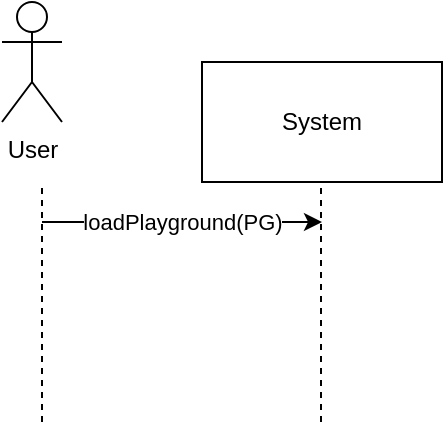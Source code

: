 <mxfile version="12.3.7" type="device" pages="1"><diagram id="zGM0hUu5prnDNBpiCQfO" name="Page-1"><mxGraphModel dx="941" dy="549" grid="1" gridSize="10" guides="1" tooltips="1" connect="1" arrows="1" fold="1" page="1" pageScale="1" pageWidth="1169" pageHeight="827" math="0" shadow="0"><root><mxCell id="0"/><mxCell id="1" parent="0"/><mxCell id="BY20jukBpnCeSdkXzfMv-1" value="System" style="rounded=0;whiteSpace=wrap;html=1;" vertex="1" parent="1"><mxGeometry x="280" y="100" width="120" height="60" as="geometry"/></mxCell><mxCell id="BY20jukBpnCeSdkXzfMv-2" value="User" style="shape=umlActor;verticalLabelPosition=bottom;labelBackgroundColor=#ffffff;verticalAlign=top;html=1;outlineConnect=0;" vertex="1" parent="1"><mxGeometry x="180" y="70" width="30" height="60" as="geometry"/></mxCell><mxCell id="BY20jukBpnCeSdkXzfMv-3" value="" style="endArrow=none;dashed=1;html=1;" edge="1" parent="1"><mxGeometry width="50" height="50" relative="1" as="geometry"><mxPoint x="200" y="280" as="sourcePoint"/><mxPoint x="200" y="160" as="targetPoint"/></mxGeometry></mxCell><mxCell id="BY20jukBpnCeSdkXzfMv-4" value="" style="endArrow=none;dashed=1;html=1;" edge="1" parent="1"><mxGeometry width="50" height="50" relative="1" as="geometry"><mxPoint x="339.5" y="280" as="sourcePoint"/><mxPoint x="339.5" y="160" as="targetPoint"/></mxGeometry></mxCell><mxCell id="BY20jukBpnCeSdkXzfMv-5" value="loadPlayground(PG)" style="endArrow=classic;html=1;" edge="1" parent="1"><mxGeometry width="50" height="50" relative="1" as="geometry"><mxPoint x="200" y="180" as="sourcePoint"/><mxPoint x="340" y="180" as="targetPoint"/></mxGeometry></mxCell></root></mxGraphModel></diagram></mxfile>